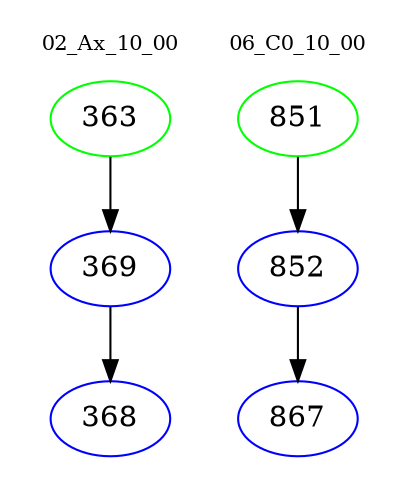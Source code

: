 digraph{
subgraph cluster_0 {
color = white
label = "02_Ax_10_00";
fontsize=10;
T0_363 [label="363", color="green"]
T0_363 -> T0_369 [color="black"]
T0_369 [label="369", color="blue"]
T0_369 -> T0_368 [color="black"]
T0_368 [label="368", color="blue"]
}
subgraph cluster_1 {
color = white
label = "06_C0_10_00";
fontsize=10;
T1_851 [label="851", color="green"]
T1_851 -> T1_852 [color="black"]
T1_852 [label="852", color="blue"]
T1_852 -> T1_867 [color="black"]
T1_867 [label="867", color="blue"]
}
}
